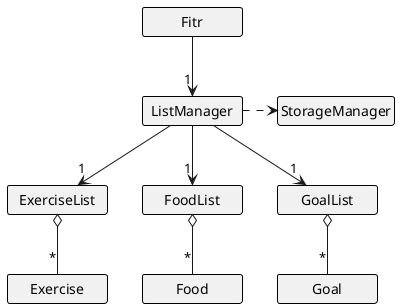 @startuml
skinparam classAttributeIconSize 0
skinparam Shadowing false
skinparam MinClassWidth 100

hide circle
hide empty members

skinparam Class {
    BorderThickness 1
    BorderColor #000000
}

class Fitr
class ListManager
class StorageManager
class ExerciseList
class FoodList
class GoalList

Fitr --> "1" ListManager

ListManager .r.> StorageManager
ListManager --> "1" ExerciseList
ListManager --> "1" FoodList
ListManager --> "1" GoalList

FoodList o-- "*" Food
ExerciseList o-- "*" Exercise
GoalList o-- "*" Goal
@enduml
